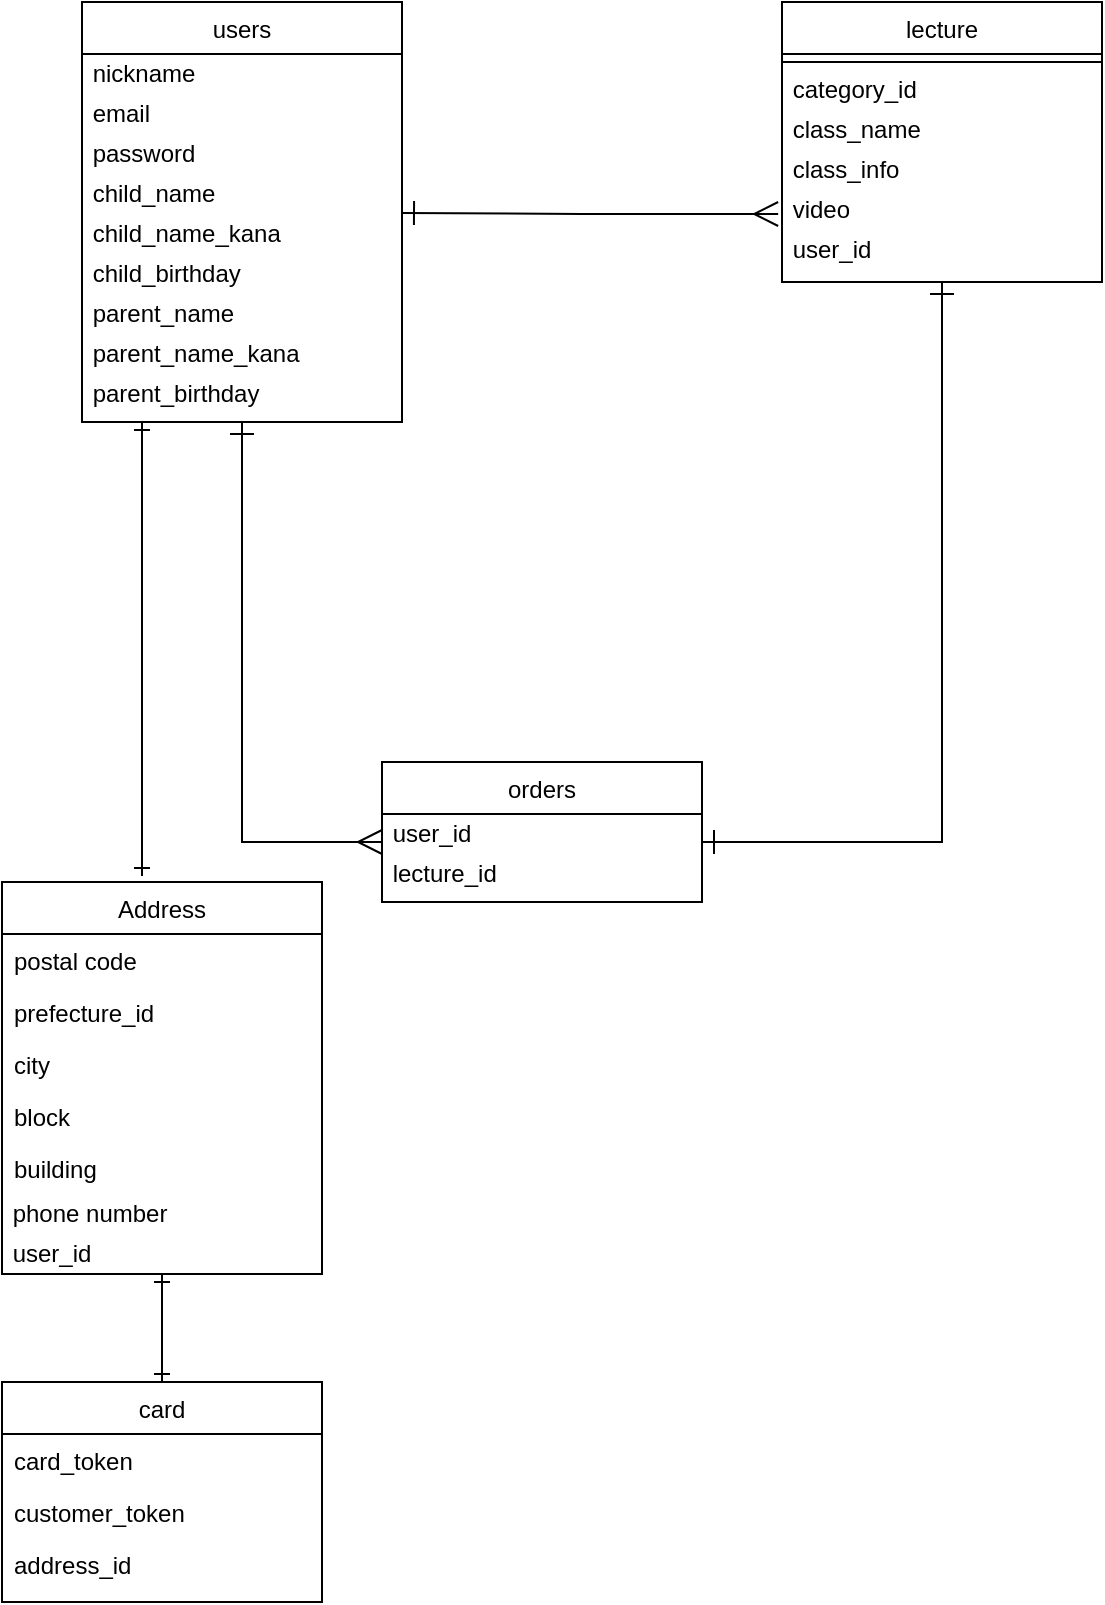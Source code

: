 <mxfile>
    <diagram id="WyTWYYSkadmO6Iahwt5V" name="ページ1">
        <mxGraphModel dx="728" dy="388" grid="1" gridSize="10" guides="1" tooltips="1" connect="1" arrows="1" fold="1" page="1" pageScale="1" pageWidth="827" pageHeight="1169" math="0" shadow="0">
            <root>
                <mxCell id="0"/>
                <mxCell id="1" parent="0"/>
                <mxCell id="3" style="edgeStyle=none;rounded=0;orthogonalLoop=1;jettySize=auto;html=1;fontFamily=Helvetica;endArrow=ERmany;endFill=0;endSize=10;startArrow=ERone;startFill=0;startSize=10;" edge="1" parent="1" source="5">
                    <mxGeometry relative="1" as="geometry">
                        <mxPoint x="280" y="450" as="targetPoint"/>
                        <Array as="points">
                            <mxPoint x="210" y="450"/>
                        </Array>
                    </mxGeometry>
                </mxCell>
                <mxCell id="4" style="edgeStyle=none;rounded=0;orthogonalLoop=1;jettySize=auto;html=1;entryX=-0.012;entryY=0.6;entryDx=0;entryDy=0;entryPerimeter=0;fontFamily=Helvetica;endArrow=ERmany;endFill=0;endSize=10;startArrow=ERone;startFill=0;startSize=10;" edge="1" parent="1" source="5" target="24">
                    <mxGeometry relative="1" as="geometry">
                        <Array as="points">
                            <mxPoint x="380" y="136"/>
                        </Array>
                    </mxGeometry>
                </mxCell>
                <mxCell id="5" value="users" style="swimlane;fontStyle=0;align=center;verticalAlign=top;childLayout=stackLayout;horizontal=1;startSize=26;horizontalStack=0;resizeParent=1;resizeLast=0;collapsible=1;marginBottom=0;rounded=0;shadow=0;strokeWidth=1;" vertex="1" parent="1">
                    <mxGeometry x="130" y="30" width="160" height="210" as="geometry">
                        <mxRectangle x="230" y="140" width="160" height="26" as="alternateBounds"/>
                    </mxGeometry>
                </mxCell>
                <mxCell id="6" value="&amp;nbsp;nickname" style="text;html=1;align=left;verticalAlign=middle;resizable=0;points=[];autosize=1;fontFamily=Helvetica;" vertex="1" parent="5">
                    <mxGeometry y="26" width="160" height="20" as="geometry"/>
                </mxCell>
                <mxCell id="7" value="&amp;nbsp;email" style="text;html=1;align=left;verticalAlign=middle;resizable=0;points=[];autosize=1;fontFamily=Helvetica;" vertex="1" parent="5">
                    <mxGeometry y="46" width="160" height="20" as="geometry"/>
                </mxCell>
                <mxCell id="8" value="&amp;nbsp;password" style="text;html=1;align=left;verticalAlign=middle;resizable=0;points=[];autosize=1;fontFamily=Helvetica;strokeColor=none;" vertex="1" parent="5">
                    <mxGeometry y="66" width="160" height="20" as="geometry"/>
                </mxCell>
                <mxCell id="9" value="&amp;nbsp;child_name" style="text;html=1;align=left;verticalAlign=middle;resizable=0;points=[];autosize=1;fontFamily=Helvetica;" vertex="1" parent="5">
                    <mxGeometry y="86" width="160" height="20" as="geometry"/>
                </mxCell>
                <mxCell id="10" value="&amp;nbsp;child_name_kana" style="text;html=1;align=left;verticalAlign=middle;resizable=0;points=[];autosize=1;fontFamily=Helvetica;" vertex="1" parent="5">
                    <mxGeometry y="106" width="160" height="20" as="geometry"/>
                </mxCell>
                <mxCell id="11" value="&amp;nbsp;child_birthday" style="text;html=1;align=left;verticalAlign=middle;resizable=0;points=[];autosize=1;fontFamily=Helvetica;" vertex="1" parent="5">
                    <mxGeometry y="126" width="160" height="20" as="geometry"/>
                </mxCell>
                <mxCell id="12" value="&amp;nbsp;parent_name" style="text;html=1;align=left;verticalAlign=middle;resizable=0;points=[];autosize=1;fontFamily=Helvetica;" vertex="1" parent="5">
                    <mxGeometry y="146" width="160" height="20" as="geometry"/>
                </mxCell>
                <mxCell id="13" value="&amp;nbsp;parent_name_kana" style="text;html=1;align=left;verticalAlign=middle;resizable=0;points=[];autosize=1;fontFamily=Helvetica;" vertex="1" parent="5">
                    <mxGeometry y="166" width="160" height="20" as="geometry"/>
                </mxCell>
                <mxCell id="14" value="&amp;nbsp;parent_birthday" style="text;html=1;align=left;verticalAlign=middle;resizable=0;points=[];autosize=1;fontFamily=Helvetica;" vertex="1" parent="5">
                    <mxGeometry y="186" width="160" height="20" as="geometry"/>
                </mxCell>
                <mxCell id="15" value="orders" style="swimlane;fontStyle=0;align=center;verticalAlign=top;childLayout=stackLayout;horizontal=1;startSize=26;horizontalStack=0;resizeParent=1;resizeLast=0;collapsible=1;marginBottom=0;rounded=0;shadow=0;strokeWidth=1;" vertex="1" parent="1">
                    <mxGeometry x="280" y="410" width="160" height="70" as="geometry">
                        <mxRectangle x="130" y="380" width="160" height="26" as="alternateBounds"/>
                    </mxGeometry>
                </mxCell>
                <mxCell id="16" value="&amp;nbsp;user_id" style="text;html=1;align=left;verticalAlign=middle;resizable=0;points=[];autosize=1;fontFamily=Helvetica;" vertex="1" parent="15">
                    <mxGeometry y="26" width="160" height="20" as="geometry"/>
                </mxCell>
                <mxCell id="17" value="&lt;span style=&quot;text-align: center&quot;&gt;&amp;nbsp;lecture&lt;/span&gt;_id" style="text;html=1;align=left;verticalAlign=middle;resizable=0;points=[];autosize=1;fontFamily=Helvetica;" vertex="1" parent="15">
                    <mxGeometry y="46" width="160" height="20" as="geometry"/>
                </mxCell>
                <mxCell id="18" style="edgeStyle=none;rounded=0;orthogonalLoop=1;jettySize=auto;html=1;fontFamily=Helvetica;endArrow=ERone;endFill=0;endSize=10;startArrow=ERone;startFill=0;startSize=10;" edge="1" parent="1" source="19">
                    <mxGeometry relative="1" as="geometry">
                        <mxPoint x="440" y="450" as="targetPoint"/>
                        <Array as="points">
                            <mxPoint x="560" y="450"/>
                        </Array>
                    </mxGeometry>
                </mxCell>
                <mxCell id="19" value="lecture" style="swimlane;fontStyle=0;align=center;verticalAlign=top;childLayout=stackLayout;horizontal=1;startSize=26;horizontalStack=0;resizeParent=1;resizeLast=0;collapsible=1;marginBottom=0;rounded=0;shadow=0;strokeWidth=1;" vertex="1" parent="1">
                    <mxGeometry x="480" y="30" width="160" height="140" as="geometry">
                        <mxRectangle x="340" y="380" width="170" height="26" as="alternateBounds"/>
                    </mxGeometry>
                </mxCell>
                <mxCell id="20" value="" style="line;html=1;strokeWidth=1;align=left;verticalAlign=middle;spacingTop=-1;spacingLeft=3;spacingRight=3;rotatable=0;labelPosition=right;points=[];portConstraint=eastwest;" vertex="1" parent="19">
                    <mxGeometry y="26" width="160" height="8" as="geometry"/>
                </mxCell>
                <mxCell id="21" value="&amp;nbsp;category_id" style="text;html=1;align=left;verticalAlign=middle;resizable=0;points=[];autosize=1;fontFamily=Helvetica;" vertex="1" parent="19">
                    <mxGeometry y="34" width="160" height="20" as="geometry"/>
                </mxCell>
                <mxCell id="22" value="&amp;nbsp;class_name" style="text;html=1;align=left;verticalAlign=middle;resizable=0;points=[];autosize=1;fontFamily=Helvetica;" vertex="1" parent="19">
                    <mxGeometry y="54" width="160" height="20" as="geometry"/>
                </mxCell>
                <mxCell id="23" value="&amp;nbsp;class_info" style="text;html=1;align=left;verticalAlign=middle;resizable=0;points=[];autosize=1;fontFamily=Helvetica;" vertex="1" parent="19">
                    <mxGeometry y="74" width="160" height="20" as="geometry"/>
                </mxCell>
                <mxCell id="24" value="&amp;nbsp;video" style="text;html=1;align=left;verticalAlign=middle;resizable=0;points=[];autosize=1;fontFamily=Helvetica;" vertex="1" parent="19">
                    <mxGeometry y="94" width="160" height="20" as="geometry"/>
                </mxCell>
                <mxCell id="25" value="&amp;nbsp;user_id" style="text;html=1;align=left;verticalAlign=middle;resizable=0;points=[];autosize=1;fontFamily=Helvetica;" vertex="1" parent="19">
                    <mxGeometry y="114" width="160" height="20" as="geometry"/>
                </mxCell>
                <mxCell id="26" value="Address" style="swimlane;fontStyle=0;align=center;verticalAlign=top;childLayout=stackLayout;horizontal=1;startSize=26;horizontalStack=0;resizeParent=1;resizeLast=0;collapsible=1;marginBottom=0;rounded=0;shadow=0;strokeWidth=1;" vertex="1" parent="1">
                    <mxGeometry x="90" y="470" width="160" height="196" as="geometry">
                        <mxRectangle x="550" y="140" width="160" height="26" as="alternateBounds"/>
                    </mxGeometry>
                </mxCell>
                <mxCell id="27" value="postal code" style="text;align=left;verticalAlign=top;spacingLeft=4;spacingRight=4;overflow=hidden;rotatable=0;points=[[0,0.5],[1,0.5]];portConstraint=eastwest;rounded=0;shadow=0;html=0;" vertex="1" parent="26">
                    <mxGeometry y="26" width="160" height="26" as="geometry"/>
                </mxCell>
                <mxCell id="28" value="prefecture_id" style="text;align=left;verticalAlign=top;spacingLeft=4;spacingRight=4;overflow=hidden;rotatable=0;points=[[0,0.5],[1,0.5]];portConstraint=eastwest;rounded=0;shadow=0;html=0;" vertex="1" parent="26">
                    <mxGeometry y="52" width="160" height="26" as="geometry"/>
                </mxCell>
                <mxCell id="29" value="city" style="text;align=left;verticalAlign=top;spacingLeft=4;spacingRight=4;overflow=hidden;rotatable=0;points=[[0,0.5],[1,0.5]];portConstraint=eastwest;rounded=0;shadow=0;html=0;" vertex="1" parent="26">
                    <mxGeometry y="78" width="160" height="26" as="geometry"/>
                </mxCell>
                <mxCell id="30" value="block" style="text;align=left;verticalAlign=top;spacingLeft=4;spacingRight=4;overflow=hidden;rotatable=0;points=[[0,0.5],[1,0.5]];portConstraint=eastwest;" vertex="1" parent="26">
                    <mxGeometry y="104" width="160" height="26" as="geometry"/>
                </mxCell>
                <mxCell id="31" value="building" style="text;align=left;verticalAlign=top;spacingLeft=4;spacingRight=4;overflow=hidden;rotatable=0;points=[[0,0.5],[1,0.5]];portConstraint=eastwest;rounded=0;shadow=0;html=0;" vertex="1" parent="26">
                    <mxGeometry y="130" width="160" height="26" as="geometry"/>
                </mxCell>
                <mxCell id="32" value="&amp;nbsp;phone number" style="text;html=1;align=left;verticalAlign=middle;resizable=0;points=[];autosize=1;fontFamily=Helvetica;" vertex="1" parent="26">
                    <mxGeometry y="156" width="160" height="20" as="geometry"/>
                </mxCell>
                <mxCell id="33" value="&amp;nbsp;user_id" style="text;html=1;align=left;verticalAlign=middle;resizable=0;points=[];autosize=1;fontFamily=Helvetica;" vertex="1" parent="26">
                    <mxGeometry y="176" width="160" height="20" as="geometry"/>
                </mxCell>
                <mxCell id="34" value="card" style="swimlane;fontStyle=0;align=center;verticalAlign=top;childLayout=stackLayout;horizontal=1;startSize=26;horizontalStack=0;resizeParent=1;resizeLast=0;collapsible=1;marginBottom=0;rounded=0;shadow=0;strokeWidth=1;" vertex="1" parent="1">
                    <mxGeometry x="90" y="720" width="160" height="110" as="geometry">
                        <mxRectangle x="550" y="140" width="160" height="26" as="alternateBounds"/>
                    </mxGeometry>
                </mxCell>
                <mxCell id="35" value="card_token" style="text;align=left;verticalAlign=top;spacingLeft=4;spacingRight=4;overflow=hidden;rotatable=0;points=[[0,0.5],[1,0.5]];portConstraint=eastwest;rounded=0;shadow=0;html=0;" vertex="1" parent="34">
                    <mxGeometry y="26" width="160" height="26" as="geometry"/>
                </mxCell>
                <mxCell id="36" value="customer_token" style="text;align=left;verticalAlign=top;spacingLeft=4;spacingRight=4;overflow=hidden;rotatable=0;points=[[0,0.5],[1,0.5]];portConstraint=eastwest;rounded=0;shadow=0;html=0;" vertex="1" parent="34">
                    <mxGeometry y="52" width="160" height="26" as="geometry"/>
                </mxCell>
                <mxCell id="37" value="address_id" style="text;align=left;verticalAlign=top;spacingLeft=4;spacingRight=4;overflow=hidden;rotatable=0;points=[[0,0.5],[1,0.5]];portConstraint=eastwest;rounded=0;shadow=0;html=0;" vertex="1" parent="34">
                    <mxGeometry y="78" width="160" height="26" as="geometry"/>
                </mxCell>
                <mxCell id="38" style="edgeStyle=orthogonalEdgeStyle;rounded=0;orthogonalLoop=1;jettySize=auto;html=1;entryX=0.5;entryY=0;entryDx=0;entryDy=0;endArrow=ERone;endFill=0;startArrow=ERone;startFill=0;" edge="1" parent="1" source="33" target="34">
                    <mxGeometry relative="1" as="geometry"/>
                </mxCell>
                <mxCell id="39" style="edgeStyle=orthogonalEdgeStyle;rounded=0;orthogonalLoop=1;jettySize=auto;html=1;startArrow=ERone;startFill=0;endArrow=ERone;endFill=0;" edge="1" parent="1">
                    <mxGeometry relative="1" as="geometry">
                        <mxPoint x="160" y="467" as="targetPoint"/>
                        <mxPoint x="160" y="240" as="sourcePoint"/>
                        <Array as="points">
                            <mxPoint x="160" y="360"/>
                            <mxPoint x="160" y="360"/>
                        </Array>
                    </mxGeometry>
                </mxCell>
            </root>
        </mxGraphModel>
    </diagram>
</mxfile>